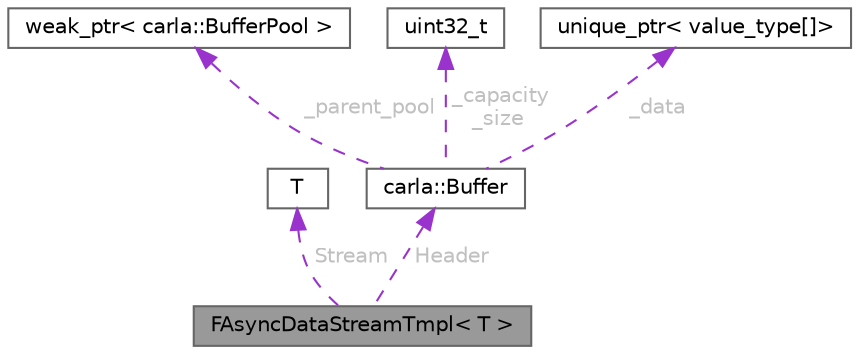 digraph "FAsyncDataStreamTmpl&lt; T &gt;"
{
 // INTERACTIVE_SVG=YES
 // LATEX_PDF_SIZE
  bgcolor="transparent";
  edge [fontname=Helvetica,fontsize=10,labelfontname=Helvetica,labelfontsize=10];
  node [fontname=Helvetica,fontsize=10,shape=box,height=0.2,width=0.4];
  Node1 [id="Node000001",label="FAsyncDataStreamTmpl\< T \>",height=0.2,width=0.4,color="gray40", fillcolor="grey60", style="filled", fontcolor="black",tooltip="A streaming channel for sending sensor data to clients, supports sending data asynchronously."];
  Node2 -> Node1 [id="edge1_Node000001_Node000002",dir="back",color="darkorchid3",style="dashed",tooltip=" ",label=" Stream",fontcolor="grey" ];
  Node2 [id="Node000002",label="T",height=0.2,width=0.4,color="gray40", fillcolor="white", style="filled",tooltip=" "];
  Node3 -> Node1 [id="edge2_Node000001_Node000003",dir="back",color="darkorchid3",style="dashed",tooltip=" ",label=" Header",fontcolor="grey" ];
  Node3 [id="Node000003",label="carla::Buffer",height=0.2,width=0.4,color="gray40", fillcolor="white", style="filled",URL="$d0/d0a/classcarla_1_1Buffer.html",tooltip="一块原始数据。 请注意，如果需要更多容量，则会分配一个新的内存块，并 删除旧的内存块。这意味着默认情况下，缓冲区只能增长。要释放内存，使用 clear 或 pop。"];
  Node4 -> Node3 [id="edge3_Node000003_Node000004",dir="back",color="darkorchid3",style="dashed",tooltip=" ",label=" _parent_pool",fontcolor="grey" ];
  Node4 [id="Node000004",label="weak_ptr\< carla::BufferPool \>",height=0.2,width=0.4,color="gray40", fillcolor="white", style="filled",tooltip=" "];
  Node5 -> Node3 [id="edge4_Node000003_Node000005",dir="back",color="darkorchid3",style="dashed",tooltip=" ",label=" _capacity\n_size",fontcolor="grey" ];
  Node5 [id="Node000005",label="uint32_t",height=0.2,width=0.4,color="gray40", fillcolor="white", style="filled",tooltip=" "];
  Node6 -> Node3 [id="edge5_Node000003_Node000006",dir="back",color="darkorchid3",style="dashed",tooltip=" ",label=" _data",fontcolor="grey" ];
  Node6 [id="Node000006",label="unique_ptr\< value_type[]\>",height=0.2,width=0.4,color="gray40", fillcolor="white", style="filled",tooltip=" "];
}
